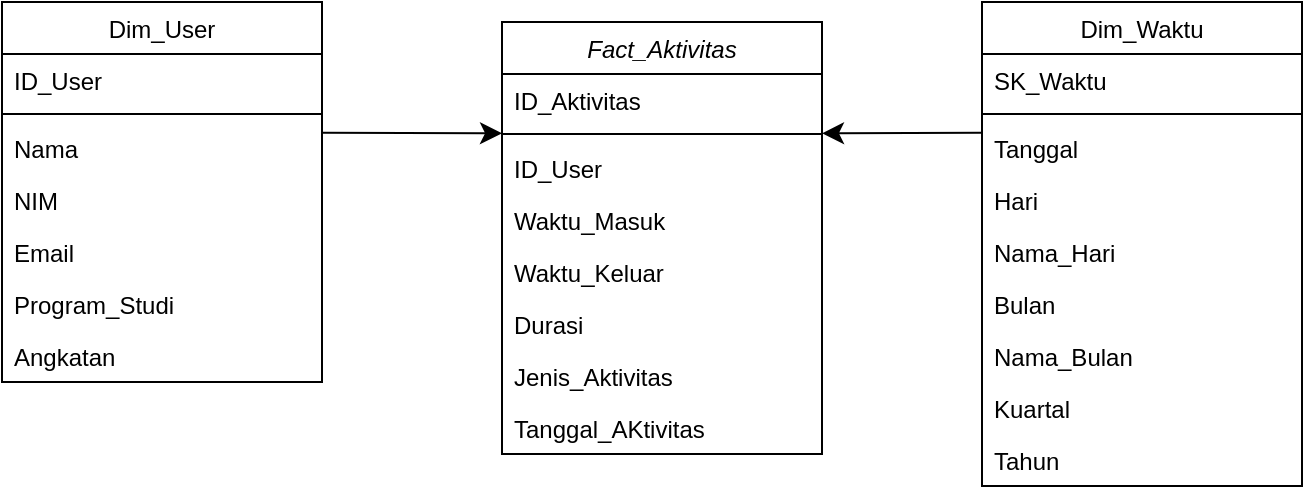 <mxfile version="24.9.1" pages="5">
  <diagram id="C5RBs43oDa-KdzZeNtuy" name="Fact_Kunjungan">
    <mxGraphModel dx="523" dy="633" grid="1" gridSize="10" guides="1" tooltips="1" connect="1" arrows="1" fold="1" page="1" pageScale="1" pageWidth="827" pageHeight="1169" math="0" shadow="0">
      <root>
        <mxCell id="WIyWlLk6GJQsqaUBKTNV-0" />
        <mxCell id="WIyWlLk6GJQsqaUBKTNV-1" parent="WIyWlLk6GJQsqaUBKTNV-0" />
        <mxCell id="zkfFHV4jXpPFQw0GAbJ--0" value="Fact_Aktivitas" style="swimlane;fontStyle=2;align=center;verticalAlign=top;childLayout=stackLayout;horizontal=1;startSize=26;horizontalStack=0;resizeParent=1;resizeLast=0;collapsible=1;marginBottom=0;rounded=0;shadow=0;strokeWidth=1;" parent="WIyWlLk6GJQsqaUBKTNV-1" vertex="1">
          <mxGeometry x="339" y="110" width="160" height="216" as="geometry">
            <mxRectangle x="230" y="140" width="160" height="26" as="alternateBounds" />
          </mxGeometry>
        </mxCell>
        <mxCell id="zkfFHV4jXpPFQw0GAbJ--1" value="ID_Aktivitas" style="text;align=left;verticalAlign=top;spacingLeft=4;spacingRight=4;overflow=hidden;rotatable=0;points=[[0,0.5],[1,0.5]];portConstraint=eastwest;" parent="zkfFHV4jXpPFQw0GAbJ--0" vertex="1">
          <mxGeometry y="26" width="160" height="26" as="geometry" />
        </mxCell>
        <mxCell id="zkfFHV4jXpPFQw0GAbJ--4" value="" style="line;html=1;strokeWidth=1;align=left;verticalAlign=middle;spacingTop=-1;spacingLeft=3;spacingRight=3;rotatable=0;labelPosition=right;points=[];portConstraint=eastwest;" parent="zkfFHV4jXpPFQw0GAbJ--0" vertex="1">
          <mxGeometry y="52" width="160" height="8" as="geometry" />
        </mxCell>
        <mxCell id="_yFJOciwRXAxod_1XhJ0-7" value="ID_User" style="text;align=left;verticalAlign=top;spacingLeft=4;spacingRight=4;overflow=hidden;rotatable=0;points=[[0,0.5],[1,0.5]];portConstraint=eastwest;fontStyle=0" vertex="1" parent="zkfFHV4jXpPFQw0GAbJ--0">
          <mxGeometry y="60" width="160" height="26" as="geometry" />
        </mxCell>
        <mxCell id="_yFJOciwRXAxod_1XhJ0-8" value="Waktu_Masuk" style="text;align=left;verticalAlign=top;spacingLeft=4;spacingRight=4;overflow=hidden;rotatable=0;points=[[0,0.5],[1,0.5]];portConstraint=eastwest;fontStyle=0" vertex="1" parent="zkfFHV4jXpPFQw0GAbJ--0">
          <mxGeometry y="86" width="160" height="26" as="geometry" />
        </mxCell>
        <mxCell id="_yFJOciwRXAxod_1XhJ0-9" value="Waktu_Keluar" style="text;align=left;verticalAlign=top;spacingLeft=4;spacingRight=4;overflow=hidden;rotatable=0;points=[[0,0.5],[1,0.5]];portConstraint=eastwest;fontStyle=0" vertex="1" parent="zkfFHV4jXpPFQw0GAbJ--0">
          <mxGeometry y="112" width="160" height="26" as="geometry" />
        </mxCell>
        <mxCell id="_yFJOciwRXAxod_1XhJ0-10" value="Durasi" style="text;align=left;verticalAlign=top;spacingLeft=4;spacingRight=4;overflow=hidden;rotatable=0;points=[[0,0.5],[1,0.5]];portConstraint=eastwest;fontStyle=0" vertex="1" parent="zkfFHV4jXpPFQw0GAbJ--0">
          <mxGeometry y="138" width="160" height="26" as="geometry" />
        </mxCell>
        <mxCell id="_yFJOciwRXAxod_1XhJ0-11" value="Jenis_Aktivitas" style="text;align=left;verticalAlign=top;spacingLeft=4;spacingRight=4;overflow=hidden;rotatable=0;points=[[0,0.5],[1,0.5]];portConstraint=eastwest;fontStyle=0" vertex="1" parent="zkfFHV4jXpPFQw0GAbJ--0">
          <mxGeometry y="164" width="160" height="26" as="geometry" />
        </mxCell>
        <mxCell id="_yFJOciwRXAxod_1XhJ0-12" value="Tanggal_AKtivitas" style="text;align=left;verticalAlign=top;spacingLeft=4;spacingRight=4;overflow=hidden;rotatable=0;points=[[0,0.5],[1,0.5]];portConstraint=eastwest;fontStyle=0" vertex="1" parent="zkfFHV4jXpPFQw0GAbJ--0">
          <mxGeometry y="190" width="160" height="26" as="geometry" />
        </mxCell>
        <mxCell id="zkfFHV4jXpPFQw0GAbJ--6" value="Dim_User" style="swimlane;fontStyle=0;align=center;verticalAlign=top;childLayout=stackLayout;horizontal=1;startSize=26;horizontalStack=0;resizeParent=1;resizeLast=0;collapsible=1;marginBottom=0;rounded=0;shadow=0;strokeWidth=1;" parent="WIyWlLk6GJQsqaUBKTNV-1" vertex="1">
          <mxGeometry x="89" y="100" width="160" height="190" as="geometry">
            <mxRectangle x="130" y="380" width="160" height="26" as="alternateBounds" />
          </mxGeometry>
        </mxCell>
        <mxCell id="zkfFHV4jXpPFQw0GAbJ--7" value="ID_User" style="text;align=left;verticalAlign=top;spacingLeft=4;spacingRight=4;overflow=hidden;rotatable=0;points=[[0,0.5],[1,0.5]];portConstraint=eastwest;" parent="zkfFHV4jXpPFQw0GAbJ--6" vertex="1">
          <mxGeometry y="26" width="160" height="26" as="geometry" />
        </mxCell>
        <mxCell id="zkfFHV4jXpPFQw0GAbJ--9" value="" style="line;html=1;strokeWidth=1;align=left;verticalAlign=middle;spacingTop=-1;spacingLeft=3;spacingRight=3;rotatable=0;labelPosition=right;points=[];portConstraint=eastwest;" parent="zkfFHV4jXpPFQw0GAbJ--6" vertex="1">
          <mxGeometry y="52" width="160" height="8" as="geometry" />
        </mxCell>
        <mxCell id="zkfFHV4jXpPFQw0GAbJ--10" value="Nama" style="text;align=left;verticalAlign=top;spacingLeft=4;spacingRight=4;overflow=hidden;rotatable=0;points=[[0,0.5],[1,0.5]];portConstraint=eastwest;fontStyle=0" parent="zkfFHV4jXpPFQw0GAbJ--6" vertex="1">
          <mxGeometry y="60" width="160" height="26" as="geometry" />
        </mxCell>
        <mxCell id="zkfFHV4jXpPFQw0GAbJ--11" value="NIM" style="text;align=left;verticalAlign=top;spacingLeft=4;spacingRight=4;overflow=hidden;rotatable=0;points=[[0,0.5],[1,0.5]];portConstraint=eastwest;" parent="zkfFHV4jXpPFQw0GAbJ--6" vertex="1">
          <mxGeometry y="86" width="160" height="26" as="geometry" />
        </mxCell>
        <mxCell id="_yFJOciwRXAxod_1XhJ0-5" value="Email" style="text;align=left;verticalAlign=top;spacingLeft=4;spacingRight=4;overflow=hidden;rotatable=0;points=[[0,0.5],[1,0.5]];portConstraint=eastwest;" vertex="1" parent="zkfFHV4jXpPFQw0GAbJ--6">
          <mxGeometry y="112" width="160" height="26" as="geometry" />
        </mxCell>
        <mxCell id="_yFJOciwRXAxod_1XhJ0-6" value="Program_Studi" style="text;align=left;verticalAlign=top;spacingLeft=4;spacingRight=4;overflow=hidden;rotatable=0;points=[[0,0.5],[1,0.5]];portConstraint=eastwest;" vertex="1" parent="zkfFHV4jXpPFQw0GAbJ--6">
          <mxGeometry y="138" width="160" height="26" as="geometry" />
        </mxCell>
        <mxCell id="Ccfpg7RY58AZf7Cmt5WE-0" value="Angkatan" style="text;align=left;verticalAlign=top;spacingLeft=4;spacingRight=4;overflow=hidden;rotatable=0;points=[[0,0.5],[1,0.5]];portConstraint=eastwest;fontStyle=0" vertex="1" parent="zkfFHV4jXpPFQw0GAbJ--6">
          <mxGeometry y="164" width="160" height="26" as="geometry" />
        </mxCell>
        <mxCell id="zkfFHV4jXpPFQw0GAbJ--17" value="Dim_Waktu" style="swimlane;fontStyle=0;align=center;verticalAlign=top;childLayout=stackLayout;horizontal=1;startSize=26;horizontalStack=0;resizeParent=1;resizeLast=0;collapsible=1;marginBottom=0;rounded=0;shadow=0;strokeWidth=1;" parent="WIyWlLk6GJQsqaUBKTNV-1" vertex="1">
          <mxGeometry x="579" y="100" width="160" height="242" as="geometry">
            <mxRectangle x="550" y="140" width="160" height="26" as="alternateBounds" />
          </mxGeometry>
        </mxCell>
        <mxCell id="zkfFHV4jXpPFQw0GAbJ--18" value="SK_Waktu" style="text;align=left;verticalAlign=top;spacingLeft=4;spacingRight=4;overflow=hidden;rotatable=0;points=[[0,0.5],[1,0.5]];portConstraint=eastwest;" parent="zkfFHV4jXpPFQw0GAbJ--17" vertex="1">
          <mxGeometry y="26" width="160" height="26" as="geometry" />
        </mxCell>
        <mxCell id="zkfFHV4jXpPFQw0GAbJ--23" value="" style="line;html=1;strokeWidth=1;align=left;verticalAlign=middle;spacingTop=-1;spacingLeft=3;spacingRight=3;rotatable=0;labelPosition=right;points=[];portConstraint=eastwest;" parent="zkfFHV4jXpPFQw0GAbJ--17" vertex="1">
          <mxGeometry y="52" width="160" height="8" as="geometry" />
        </mxCell>
        <mxCell id="zkfFHV4jXpPFQw0GAbJ--24" value="Tanggal" style="text;align=left;verticalAlign=top;spacingLeft=4;spacingRight=4;overflow=hidden;rotatable=0;points=[[0,0.5],[1,0.5]];portConstraint=eastwest;" parent="zkfFHV4jXpPFQw0GAbJ--17" vertex="1">
          <mxGeometry y="60" width="160" height="26" as="geometry" />
        </mxCell>
        <mxCell id="zkfFHV4jXpPFQw0GAbJ--25" value="Hari" style="text;align=left;verticalAlign=top;spacingLeft=4;spacingRight=4;overflow=hidden;rotatable=0;points=[[0,0.5],[1,0.5]];portConstraint=eastwest;" parent="zkfFHV4jXpPFQw0GAbJ--17" vertex="1">
          <mxGeometry y="86" width="160" height="26" as="geometry" />
        </mxCell>
        <mxCell id="_yFJOciwRXAxod_1XhJ0-13" value="Nama_Hari" style="text;align=left;verticalAlign=top;spacingLeft=4;spacingRight=4;overflow=hidden;rotatable=0;points=[[0,0.5],[1,0.5]];portConstraint=eastwest;" vertex="1" parent="zkfFHV4jXpPFQw0GAbJ--17">
          <mxGeometry y="112" width="160" height="26" as="geometry" />
        </mxCell>
        <mxCell id="_yFJOciwRXAxod_1XhJ0-14" value="Bulan" style="text;align=left;verticalAlign=top;spacingLeft=4;spacingRight=4;overflow=hidden;rotatable=0;points=[[0,0.5],[1,0.5]];portConstraint=eastwest;" vertex="1" parent="zkfFHV4jXpPFQw0GAbJ--17">
          <mxGeometry y="138" width="160" height="26" as="geometry" />
        </mxCell>
        <mxCell id="_yFJOciwRXAxod_1XhJ0-15" value="Nama_Bulan" style="text;align=left;verticalAlign=top;spacingLeft=4;spacingRight=4;overflow=hidden;rotatable=0;points=[[0,0.5],[1,0.5]];portConstraint=eastwest;" vertex="1" parent="zkfFHV4jXpPFQw0GAbJ--17">
          <mxGeometry y="164" width="160" height="26" as="geometry" />
        </mxCell>
        <mxCell id="_yFJOciwRXAxod_1XhJ0-16" value="Kuartal" style="text;align=left;verticalAlign=top;spacingLeft=4;spacingRight=4;overflow=hidden;rotatable=0;points=[[0,0.5],[1,0.5]];portConstraint=eastwest;" vertex="1" parent="zkfFHV4jXpPFQw0GAbJ--17">
          <mxGeometry y="190" width="160" height="26" as="geometry" />
        </mxCell>
        <mxCell id="_yFJOciwRXAxod_1XhJ0-26" value="Tahun" style="text;align=left;verticalAlign=top;spacingLeft=4;spacingRight=4;overflow=hidden;rotatable=0;points=[[0,0.5],[1,0.5]];portConstraint=eastwest;" vertex="1" parent="zkfFHV4jXpPFQw0GAbJ--17">
          <mxGeometry y="216" width="160" height="26" as="geometry" />
        </mxCell>
        <mxCell id="_yFJOciwRXAxod_1XhJ0-1" value="" style="edgeStyle=none;curved=1;rounded=0;orthogonalLoop=1;jettySize=auto;html=1;fontSize=12;startSize=8;endSize=8;" edge="1" parent="WIyWlLk6GJQsqaUBKTNV-1" target="zkfFHV4jXpPFQw0GAbJ--4">
          <mxGeometry relative="1" as="geometry">
            <mxPoint x="579" y="165.333" as="sourcePoint" />
          </mxGeometry>
        </mxCell>
        <mxCell id="_yFJOciwRXAxod_1XhJ0-3" value="" style="edgeStyle=none;curved=1;rounded=0;orthogonalLoop=1;jettySize=auto;html=1;fontSize=12;startSize=8;endSize=8;" edge="1" parent="WIyWlLk6GJQsqaUBKTNV-1" target="zkfFHV4jXpPFQw0GAbJ--4">
          <mxGeometry relative="1" as="geometry">
            <mxPoint x="249" y="165.32" as="sourcePoint" />
          </mxGeometry>
        </mxCell>
      </root>
    </mxGraphModel>
  </diagram>
  <diagram name="Fact_Transaksi" id="xiEqtdY3Y0fPFWZNRcQ3">
    <mxGraphModel dx="653" dy="792" grid="1" gridSize="10" guides="1" tooltips="1" connect="1" arrows="1" fold="1" page="1" pageScale="1" pageWidth="827" pageHeight="1169" math="0" shadow="0">
      <root>
        <mxCell id="HgPw2Hmq0RandHG0tNwf-0" />
        <mxCell id="HgPw2Hmq0RandHG0tNwf-1" parent="HgPw2Hmq0RandHG0tNwf-0" />
        <mxCell id="HgPw2Hmq0RandHG0tNwf-2" value="Fact_Transaksi" style="swimlane;fontStyle=2;align=center;verticalAlign=top;childLayout=stackLayout;horizontal=1;startSize=26;horizontalStack=0;resizeParent=1;resizeLast=0;collapsible=1;marginBottom=0;rounded=0;shadow=0;strokeWidth=1;" vertex="1" parent="HgPw2Hmq0RandHG0tNwf-1">
          <mxGeometry x="339" y="110" width="160" height="242" as="geometry">
            <mxRectangle x="230" y="140" width="160" height="26" as="alternateBounds" />
          </mxGeometry>
        </mxCell>
        <mxCell id="HgPw2Hmq0RandHG0tNwf-3" value="ID_Transaksi" style="text;align=left;verticalAlign=top;spacingLeft=4;spacingRight=4;overflow=hidden;rotatable=0;points=[[0,0.5],[1,0.5]];portConstraint=eastwest;" vertex="1" parent="HgPw2Hmq0RandHG0tNwf-2">
          <mxGeometry y="26" width="160" height="26" as="geometry" />
        </mxCell>
        <mxCell id="HgPw2Hmq0RandHG0tNwf-4" value="" style="line;html=1;strokeWidth=1;align=left;verticalAlign=middle;spacingTop=-1;spacingLeft=3;spacingRight=3;rotatable=0;labelPosition=right;points=[];portConstraint=eastwest;" vertex="1" parent="HgPw2Hmq0RandHG0tNwf-2">
          <mxGeometry y="52" width="160" height="8" as="geometry" />
        </mxCell>
        <mxCell id="HgPw2Hmq0RandHG0tNwf-5" value="ID_User" style="text;align=left;verticalAlign=top;spacingLeft=4;spacingRight=4;overflow=hidden;rotatable=0;points=[[0,0.5],[1,0.5]];portConstraint=eastwest;fontStyle=0" vertex="1" parent="HgPw2Hmq0RandHG0tNwf-2">
          <mxGeometry y="60" width="160" height="26" as="geometry" />
        </mxCell>
        <mxCell id="HgPw2Hmq0RandHG0tNwf-6" value="ID_Buku" style="text;align=left;verticalAlign=top;spacingLeft=4;spacingRight=4;overflow=hidden;rotatable=0;points=[[0,0.5],[1,0.5]];portConstraint=eastwest;fontStyle=0" vertex="1" parent="HgPw2Hmq0RandHG0tNwf-2">
          <mxGeometry y="86" width="160" height="26" as="geometry" />
        </mxCell>
        <mxCell id="HgPw2Hmq0RandHG0tNwf-7" value="Tanggal_Peminjaman" style="text;align=left;verticalAlign=top;spacingLeft=4;spacingRight=4;overflow=hidden;rotatable=0;points=[[0,0.5],[1,0.5]];portConstraint=eastwest;fontStyle=0" vertex="1" parent="HgPw2Hmq0RandHG0tNwf-2">
          <mxGeometry y="112" width="160" height="26" as="geometry" />
        </mxCell>
        <mxCell id="HgPw2Hmq0RandHG0tNwf-8" value="Tanggal_Pengembalian" style="text;align=left;verticalAlign=top;spacingLeft=4;spacingRight=4;overflow=hidden;rotatable=0;points=[[0,0.5],[1,0.5]];portConstraint=eastwest;fontStyle=0" vertex="1" parent="HgPw2Hmq0RandHG0tNwf-2">
          <mxGeometry y="138" width="160" height="26" as="geometry" />
        </mxCell>
        <mxCell id="HgPw2Hmq0RandHG0tNwf-9" value="Tenggat_Pengembalian" style="text;align=left;verticalAlign=top;spacingLeft=4;spacingRight=4;overflow=hidden;rotatable=0;points=[[0,0.5],[1,0.5]];portConstraint=eastwest;fontStyle=0" vertex="1" parent="HgPw2Hmq0RandHG0tNwf-2">
          <mxGeometry y="164" width="160" height="26" as="geometry" />
        </mxCell>
        <mxCell id="HgPw2Hmq0RandHG0tNwf-10" value="Durasi" style="text;align=left;verticalAlign=top;spacingLeft=4;spacingRight=4;overflow=hidden;rotatable=0;points=[[0,0.5],[1,0.5]];portConstraint=eastwest;fontStyle=0" vertex="1" parent="HgPw2Hmq0RandHG0tNwf-2">
          <mxGeometry y="190" width="160" height="26" as="geometry" />
        </mxCell>
        <mxCell id="Nd0_GaTbK1IQgJrp3XHy-0" value="Status_Pengembalian" style="text;align=left;verticalAlign=top;spacingLeft=4;spacingRight=4;overflow=hidden;rotatable=0;points=[[0,0.5],[1,0.5]];portConstraint=eastwest;fontStyle=0" vertex="1" parent="HgPw2Hmq0RandHG0tNwf-2">
          <mxGeometry y="216" width="160" height="26" as="geometry" />
        </mxCell>
        <mxCell id="HgPw2Hmq0RandHG0tNwf-11" value="Dim_Buku" style="swimlane;fontStyle=0;align=center;verticalAlign=top;childLayout=stackLayout;horizontal=1;startSize=26;horizontalStack=0;resizeParent=1;resizeLast=0;collapsible=1;marginBottom=0;rounded=0;shadow=0;strokeWidth=1;" vertex="1" parent="HgPw2Hmq0RandHG0tNwf-1">
          <mxGeometry x="89" y="100" width="160" height="216" as="geometry">
            <mxRectangle x="130" y="380" width="160" height="26" as="alternateBounds" />
          </mxGeometry>
        </mxCell>
        <mxCell id="HgPw2Hmq0RandHG0tNwf-12" value="ID_Buku" style="text;align=left;verticalAlign=top;spacingLeft=4;spacingRight=4;overflow=hidden;rotatable=0;points=[[0,0.5],[1,0.5]];portConstraint=eastwest;" vertex="1" parent="HgPw2Hmq0RandHG0tNwf-11">
          <mxGeometry y="26" width="160" height="26" as="geometry" />
        </mxCell>
        <mxCell id="HgPw2Hmq0RandHG0tNwf-13" value="" style="line;html=1;strokeWidth=1;align=left;verticalAlign=middle;spacingTop=-1;spacingLeft=3;spacingRight=3;rotatable=0;labelPosition=right;points=[];portConstraint=eastwest;" vertex="1" parent="HgPw2Hmq0RandHG0tNwf-11">
          <mxGeometry y="52" width="160" height="8" as="geometry" />
        </mxCell>
        <mxCell id="HgPw2Hmq0RandHG0tNwf-14" value="Judul" style="text;align=left;verticalAlign=top;spacingLeft=4;spacingRight=4;overflow=hidden;rotatable=0;points=[[0,0.5],[1,0.5]];portConstraint=eastwest;fontStyle=0" vertex="1" parent="HgPw2Hmq0RandHG0tNwf-11">
          <mxGeometry y="60" width="160" height="26" as="geometry" />
        </mxCell>
        <mxCell id="HgPw2Hmq0RandHG0tNwf-15" value="Author" style="text;align=left;verticalAlign=top;spacingLeft=4;spacingRight=4;overflow=hidden;rotatable=0;points=[[0,0.5],[1,0.5]];portConstraint=eastwest;" vertex="1" parent="HgPw2Hmq0RandHG0tNwf-11">
          <mxGeometry y="86" width="160" height="26" as="geometry" />
        </mxCell>
        <mxCell id="HgPw2Hmq0RandHG0tNwf-16" value="Kategori" style="text;align=left;verticalAlign=top;spacingLeft=4;spacingRight=4;overflow=hidden;rotatable=0;points=[[0,0.5],[1,0.5]];portConstraint=eastwest;" vertex="1" parent="HgPw2Hmq0RandHG0tNwf-11">
          <mxGeometry y="112" width="160" height="26" as="geometry" />
        </mxCell>
        <mxCell id="HgPw2Hmq0RandHG0tNwf-17" value="ISBN" style="text;align=left;verticalAlign=top;spacingLeft=4;spacingRight=4;overflow=hidden;rotatable=0;points=[[0,0.5],[1,0.5]];portConstraint=eastwest;" vertex="1" parent="HgPw2Hmq0RandHG0tNwf-11">
          <mxGeometry y="138" width="160" height="26" as="geometry" />
        </mxCell>
        <mxCell id="T5xUCmiolFmVU2_jh7VO-3" value="Akses" style="text;align=left;verticalAlign=top;spacingLeft=4;spacingRight=4;overflow=hidden;rotatable=0;points=[[0,0.5],[1,0.5]];portConstraint=eastwest;" vertex="1" parent="HgPw2Hmq0RandHG0tNwf-11">
          <mxGeometry y="164" width="160" height="26" as="geometry" />
        </mxCell>
        <mxCell id="T5xUCmiolFmVU2_jh7VO-4" value="Stok" style="text;align=left;verticalAlign=top;spacingLeft=4;spacingRight=4;overflow=hidden;rotatable=0;points=[[0,0.5],[1,0.5]];portConstraint=eastwest;" vertex="1" parent="HgPw2Hmq0RandHG0tNwf-11">
          <mxGeometry y="190" width="160" height="26" as="geometry" />
        </mxCell>
        <mxCell id="Nd0_GaTbK1IQgJrp3XHy-1" value="" style="edgeStyle=none;curved=1;rounded=0;orthogonalLoop=1;jettySize=auto;html=1;fontSize=12;startSize=8;endSize=8;" edge="1" parent="HgPw2Hmq0RandHG0tNwf-1" source="HgPw2Hmq0RandHG0tNwf-18" target="Nd0_GaTbK1IQgJrp3XHy-0">
          <mxGeometry relative="1" as="geometry" />
        </mxCell>
        <mxCell id="HgPw2Hmq0RandHG0tNwf-18" value="Dim_Waktu" style="swimlane;fontStyle=0;align=center;verticalAlign=top;childLayout=stackLayout;horizontal=1;startSize=26;horizontalStack=0;resizeParent=1;resizeLast=0;collapsible=1;marginBottom=0;rounded=0;shadow=0;strokeWidth=1;" vertex="1" parent="HgPw2Hmq0RandHG0tNwf-1">
          <mxGeometry x="339" y="410" width="160" height="242" as="geometry">
            <mxRectangle x="550" y="140" width="160" height="26" as="alternateBounds" />
          </mxGeometry>
        </mxCell>
        <mxCell id="HgPw2Hmq0RandHG0tNwf-19" value="SK_Waktu" style="text;align=left;verticalAlign=top;spacingLeft=4;spacingRight=4;overflow=hidden;rotatable=0;points=[[0,0.5],[1,0.5]];portConstraint=eastwest;" vertex="1" parent="HgPw2Hmq0RandHG0tNwf-18">
          <mxGeometry y="26" width="160" height="26" as="geometry" />
        </mxCell>
        <mxCell id="HgPw2Hmq0RandHG0tNwf-20" value="" style="line;html=1;strokeWidth=1;align=left;verticalAlign=middle;spacingTop=-1;spacingLeft=3;spacingRight=3;rotatable=0;labelPosition=right;points=[];portConstraint=eastwest;" vertex="1" parent="HgPw2Hmq0RandHG0tNwf-18">
          <mxGeometry y="52" width="160" height="8" as="geometry" />
        </mxCell>
        <mxCell id="HgPw2Hmq0RandHG0tNwf-21" value="Tanggal" style="text;align=left;verticalAlign=top;spacingLeft=4;spacingRight=4;overflow=hidden;rotatable=0;points=[[0,0.5],[1,0.5]];portConstraint=eastwest;" vertex="1" parent="HgPw2Hmq0RandHG0tNwf-18">
          <mxGeometry y="60" width="160" height="26" as="geometry" />
        </mxCell>
        <mxCell id="HgPw2Hmq0RandHG0tNwf-22" value="Hari" style="text;align=left;verticalAlign=top;spacingLeft=4;spacingRight=4;overflow=hidden;rotatable=0;points=[[0,0.5],[1,0.5]];portConstraint=eastwest;" vertex="1" parent="HgPw2Hmq0RandHG0tNwf-18">
          <mxGeometry y="86" width="160" height="26" as="geometry" />
        </mxCell>
        <mxCell id="HgPw2Hmq0RandHG0tNwf-23" value="Nama_Hari" style="text;align=left;verticalAlign=top;spacingLeft=4;spacingRight=4;overflow=hidden;rotatable=0;points=[[0,0.5],[1,0.5]];portConstraint=eastwest;" vertex="1" parent="HgPw2Hmq0RandHG0tNwf-18">
          <mxGeometry y="112" width="160" height="26" as="geometry" />
        </mxCell>
        <mxCell id="HgPw2Hmq0RandHG0tNwf-24" value="Bulan" style="text;align=left;verticalAlign=top;spacingLeft=4;spacingRight=4;overflow=hidden;rotatable=0;points=[[0,0.5],[1,0.5]];portConstraint=eastwest;" vertex="1" parent="HgPw2Hmq0RandHG0tNwf-18">
          <mxGeometry y="138" width="160" height="26" as="geometry" />
        </mxCell>
        <mxCell id="HgPw2Hmq0RandHG0tNwf-25" value="Nama_Bulan" style="text;align=left;verticalAlign=top;spacingLeft=4;spacingRight=4;overflow=hidden;rotatable=0;points=[[0,0.5],[1,0.5]];portConstraint=eastwest;" vertex="1" parent="HgPw2Hmq0RandHG0tNwf-18">
          <mxGeometry y="164" width="160" height="26" as="geometry" />
        </mxCell>
        <mxCell id="HgPw2Hmq0RandHG0tNwf-26" value="Kuartal" style="text;align=left;verticalAlign=top;spacingLeft=4;spacingRight=4;overflow=hidden;rotatable=0;points=[[0,0.5],[1,0.5]];portConstraint=eastwest;" vertex="1" parent="HgPw2Hmq0RandHG0tNwf-18">
          <mxGeometry y="190" width="160" height="26" as="geometry" />
        </mxCell>
        <mxCell id="HgPw2Hmq0RandHG0tNwf-27" value="Tahun" style="text;align=left;verticalAlign=top;spacingLeft=4;spacingRight=4;overflow=hidden;rotatable=0;points=[[0,0.5],[1,0.5]];portConstraint=eastwest;" vertex="1" parent="HgPw2Hmq0RandHG0tNwf-18">
          <mxGeometry y="216" width="160" height="26" as="geometry" />
        </mxCell>
        <mxCell id="HgPw2Hmq0RandHG0tNwf-29" value="" style="edgeStyle=none;curved=1;rounded=0;orthogonalLoop=1;jettySize=auto;html=1;fontSize=12;startSize=8;endSize=8;" edge="1" parent="HgPw2Hmq0RandHG0tNwf-1" target="HgPw2Hmq0RandHG0tNwf-4">
          <mxGeometry relative="1" as="geometry">
            <mxPoint x="249" y="165.32" as="sourcePoint" />
          </mxGeometry>
        </mxCell>
        <mxCell id="8y6WfnyQYp0LGPOIyQ7Q-7" value="" style="edgeStyle=none;curved=1;rounded=0;orthogonalLoop=1;jettySize=auto;html=1;fontSize=12;startSize=8;endSize=8;" edge="1" parent="HgPw2Hmq0RandHG0tNwf-1" source="8y6WfnyQYp0LGPOIyQ7Q-0" target="HgPw2Hmq0RandHG0tNwf-6">
          <mxGeometry relative="1" as="geometry" />
        </mxCell>
        <mxCell id="8y6WfnyQYp0LGPOIyQ7Q-0" value="Dim_User" style="swimlane;fontStyle=0;align=center;verticalAlign=top;childLayout=stackLayout;horizontal=1;startSize=26;horizontalStack=0;resizeParent=1;resizeLast=0;collapsible=1;marginBottom=0;rounded=0;shadow=0;strokeWidth=1;" vertex="1" parent="HgPw2Hmq0RandHG0tNwf-1">
          <mxGeometry x="560" y="120" width="160" height="190" as="geometry">
            <mxRectangle x="130" y="380" width="160" height="26" as="alternateBounds" />
          </mxGeometry>
        </mxCell>
        <mxCell id="8y6WfnyQYp0LGPOIyQ7Q-1" value="ID_User" style="text;align=left;verticalAlign=top;spacingLeft=4;spacingRight=4;overflow=hidden;rotatable=0;points=[[0,0.5],[1,0.5]];portConstraint=eastwest;" vertex="1" parent="8y6WfnyQYp0LGPOIyQ7Q-0">
          <mxGeometry y="26" width="160" height="26" as="geometry" />
        </mxCell>
        <mxCell id="8y6WfnyQYp0LGPOIyQ7Q-2" value="" style="line;html=1;strokeWidth=1;align=left;verticalAlign=middle;spacingTop=-1;spacingLeft=3;spacingRight=3;rotatable=0;labelPosition=right;points=[];portConstraint=eastwest;" vertex="1" parent="8y6WfnyQYp0LGPOIyQ7Q-0">
          <mxGeometry y="52" width="160" height="8" as="geometry" />
        </mxCell>
        <mxCell id="8y6WfnyQYp0LGPOIyQ7Q-3" value="Nama" style="text;align=left;verticalAlign=top;spacingLeft=4;spacingRight=4;overflow=hidden;rotatable=0;points=[[0,0.5],[1,0.5]];portConstraint=eastwest;fontStyle=0" vertex="1" parent="8y6WfnyQYp0LGPOIyQ7Q-0">
          <mxGeometry y="60" width="160" height="26" as="geometry" />
        </mxCell>
        <mxCell id="8y6WfnyQYp0LGPOIyQ7Q-4" value="NIM" style="text;align=left;verticalAlign=top;spacingLeft=4;spacingRight=4;overflow=hidden;rotatable=0;points=[[0,0.5],[1,0.5]];portConstraint=eastwest;" vertex="1" parent="8y6WfnyQYp0LGPOIyQ7Q-0">
          <mxGeometry y="86" width="160" height="26" as="geometry" />
        </mxCell>
        <mxCell id="8y6WfnyQYp0LGPOIyQ7Q-5" value="Email" style="text;align=left;verticalAlign=top;spacingLeft=4;spacingRight=4;overflow=hidden;rotatable=0;points=[[0,0.5],[1,0.5]];portConstraint=eastwest;" vertex="1" parent="8y6WfnyQYp0LGPOIyQ7Q-0">
          <mxGeometry y="112" width="160" height="26" as="geometry" />
        </mxCell>
        <mxCell id="8y6WfnyQYp0LGPOIyQ7Q-6" value="Program_Studi" style="text;align=left;verticalAlign=top;spacingLeft=4;spacingRight=4;overflow=hidden;rotatable=0;points=[[0,0.5],[1,0.5]];portConstraint=eastwest;" vertex="1" parent="8y6WfnyQYp0LGPOIyQ7Q-0">
          <mxGeometry y="138" width="160" height="26" as="geometry" />
        </mxCell>
        <mxCell id="T5xUCmiolFmVU2_jh7VO-2" value="Angkatan" style="text;align=left;verticalAlign=top;spacingLeft=4;spacingRight=4;overflow=hidden;rotatable=0;points=[[0,0.5],[1,0.5]];portConstraint=eastwest;" vertex="1" parent="8y6WfnyQYp0LGPOIyQ7Q-0">
          <mxGeometry y="164" width="160" height="26" as="geometry" />
        </mxCell>
      </root>
    </mxGraphModel>
  </diagram>
  <diagram name="Fact_Inventaris" id="jOfPJwd-aCa4FtwO4sJT">
    <mxGraphModel dx="794" dy="475" grid="1" gridSize="10" guides="1" tooltips="1" connect="1" arrows="1" fold="1" page="1" pageScale="1" pageWidth="827" pageHeight="1169" math="0" shadow="0">
      <root>
        <mxCell id="YV9QkJhXiPgSjhIyuOVp-0" />
        <mxCell id="YV9QkJhXiPgSjhIyuOVp-1" parent="YV9QkJhXiPgSjhIyuOVp-0" />
        <mxCell id="YV9QkJhXiPgSjhIyuOVp-2" value="Fact_Aktivitas" style="swimlane;fontStyle=2;align=center;verticalAlign=top;childLayout=stackLayout;horizontal=1;startSize=26;horizontalStack=0;resizeParent=1;resizeLast=0;collapsible=1;marginBottom=0;rounded=0;shadow=0;strokeWidth=1;" vertex="1" parent="YV9QkJhXiPgSjhIyuOVp-1">
          <mxGeometry x="339" y="110" width="160" height="216" as="geometry">
            <mxRectangle x="230" y="140" width="160" height="26" as="alternateBounds" />
          </mxGeometry>
        </mxCell>
        <mxCell id="YV9QkJhXiPgSjhIyuOVp-3" value="ID_Aktivitas" style="text;align=left;verticalAlign=top;spacingLeft=4;spacingRight=4;overflow=hidden;rotatable=0;points=[[0,0.5],[1,0.5]];portConstraint=eastwest;" vertex="1" parent="YV9QkJhXiPgSjhIyuOVp-2">
          <mxGeometry y="26" width="160" height="26" as="geometry" />
        </mxCell>
        <mxCell id="YV9QkJhXiPgSjhIyuOVp-4" value="" style="line;html=1;strokeWidth=1;align=left;verticalAlign=middle;spacingTop=-1;spacingLeft=3;spacingRight=3;rotatable=0;labelPosition=right;points=[];portConstraint=eastwest;" vertex="1" parent="YV9QkJhXiPgSjhIyuOVp-2">
          <mxGeometry y="52" width="160" height="8" as="geometry" />
        </mxCell>
        <mxCell id="YV9QkJhXiPgSjhIyuOVp-5" value="ID_User" style="text;align=left;verticalAlign=top;spacingLeft=4;spacingRight=4;overflow=hidden;rotatable=0;points=[[0,0.5],[1,0.5]];portConstraint=eastwest;fontStyle=0" vertex="1" parent="YV9QkJhXiPgSjhIyuOVp-2">
          <mxGeometry y="60" width="160" height="26" as="geometry" />
        </mxCell>
        <mxCell id="YV9QkJhXiPgSjhIyuOVp-6" value="Waktu_Masuk" style="text;align=left;verticalAlign=top;spacingLeft=4;spacingRight=4;overflow=hidden;rotatable=0;points=[[0,0.5],[1,0.5]];portConstraint=eastwest;fontStyle=0" vertex="1" parent="YV9QkJhXiPgSjhIyuOVp-2">
          <mxGeometry y="86" width="160" height="26" as="geometry" />
        </mxCell>
        <mxCell id="YV9QkJhXiPgSjhIyuOVp-7" value="Waktu_Keluar" style="text;align=left;verticalAlign=top;spacingLeft=4;spacingRight=4;overflow=hidden;rotatable=0;points=[[0,0.5],[1,0.5]];portConstraint=eastwest;fontStyle=0" vertex="1" parent="YV9QkJhXiPgSjhIyuOVp-2">
          <mxGeometry y="112" width="160" height="26" as="geometry" />
        </mxCell>
        <mxCell id="YV9QkJhXiPgSjhIyuOVp-8" value="Durasi" style="text;align=left;verticalAlign=top;spacingLeft=4;spacingRight=4;overflow=hidden;rotatable=0;points=[[0,0.5],[1,0.5]];portConstraint=eastwest;fontStyle=0" vertex="1" parent="YV9QkJhXiPgSjhIyuOVp-2">
          <mxGeometry y="138" width="160" height="26" as="geometry" />
        </mxCell>
        <mxCell id="YV9QkJhXiPgSjhIyuOVp-9" value="Jenis_Aktivitas" style="text;align=left;verticalAlign=top;spacingLeft=4;spacingRight=4;overflow=hidden;rotatable=0;points=[[0,0.5],[1,0.5]];portConstraint=eastwest;fontStyle=0" vertex="1" parent="YV9QkJhXiPgSjhIyuOVp-2">
          <mxGeometry y="164" width="160" height="26" as="geometry" />
        </mxCell>
        <mxCell id="YV9QkJhXiPgSjhIyuOVp-10" value="Tanggal_AKtivitas" style="text;align=left;verticalAlign=top;spacingLeft=4;spacingRight=4;overflow=hidden;rotatable=0;points=[[0,0.5],[1,0.5]];portConstraint=eastwest;fontStyle=0" vertex="1" parent="YV9QkJhXiPgSjhIyuOVp-2">
          <mxGeometry y="190" width="160" height="26" as="geometry" />
        </mxCell>
        <mxCell id="YV9QkJhXiPgSjhIyuOVp-11" value="Dim_User" style="swimlane;fontStyle=0;align=center;verticalAlign=top;childLayout=stackLayout;horizontal=1;startSize=26;horizontalStack=0;resizeParent=1;resizeLast=0;collapsible=1;marginBottom=0;rounded=0;shadow=0;strokeWidth=1;" vertex="1" parent="YV9QkJhXiPgSjhIyuOVp-1">
          <mxGeometry x="89" y="100" width="160" height="164" as="geometry">
            <mxRectangle x="130" y="380" width="160" height="26" as="alternateBounds" />
          </mxGeometry>
        </mxCell>
        <mxCell id="YV9QkJhXiPgSjhIyuOVp-12" value="ID_User" style="text;align=left;verticalAlign=top;spacingLeft=4;spacingRight=4;overflow=hidden;rotatable=0;points=[[0,0.5],[1,0.5]];portConstraint=eastwest;" vertex="1" parent="YV9QkJhXiPgSjhIyuOVp-11">
          <mxGeometry y="26" width="160" height="26" as="geometry" />
        </mxCell>
        <mxCell id="YV9QkJhXiPgSjhIyuOVp-13" value="" style="line;html=1;strokeWidth=1;align=left;verticalAlign=middle;spacingTop=-1;spacingLeft=3;spacingRight=3;rotatable=0;labelPosition=right;points=[];portConstraint=eastwest;" vertex="1" parent="YV9QkJhXiPgSjhIyuOVp-11">
          <mxGeometry y="52" width="160" height="8" as="geometry" />
        </mxCell>
        <mxCell id="YV9QkJhXiPgSjhIyuOVp-14" value="Nama" style="text;align=left;verticalAlign=top;spacingLeft=4;spacingRight=4;overflow=hidden;rotatable=0;points=[[0,0.5],[1,0.5]];portConstraint=eastwest;fontStyle=0" vertex="1" parent="YV9QkJhXiPgSjhIyuOVp-11">
          <mxGeometry y="60" width="160" height="26" as="geometry" />
        </mxCell>
        <mxCell id="YV9QkJhXiPgSjhIyuOVp-15" value="Email" style="text;align=left;verticalAlign=top;spacingLeft=4;spacingRight=4;overflow=hidden;rotatable=0;points=[[0,0.5],[1,0.5]];portConstraint=eastwest;" vertex="1" parent="YV9QkJhXiPgSjhIyuOVp-11">
          <mxGeometry y="86" width="160" height="26" as="geometry" />
        </mxCell>
        <mxCell id="YV9QkJhXiPgSjhIyuOVp-16" value="Program_Studi" style="text;align=left;verticalAlign=top;spacingLeft=4;spacingRight=4;overflow=hidden;rotatable=0;points=[[0,0.5],[1,0.5]];portConstraint=eastwest;" vertex="1" parent="YV9QkJhXiPgSjhIyuOVp-11">
          <mxGeometry y="112" width="160" height="26" as="geometry" />
        </mxCell>
        <mxCell id="YV9QkJhXiPgSjhIyuOVp-17" value="Angkatan" style="text;align=left;verticalAlign=top;spacingLeft=4;spacingRight=4;overflow=hidden;rotatable=0;points=[[0,0.5],[1,0.5]];portConstraint=eastwest;" vertex="1" parent="YV9QkJhXiPgSjhIyuOVp-11">
          <mxGeometry y="138" width="160" height="26" as="geometry" />
        </mxCell>
        <mxCell id="YV9QkJhXiPgSjhIyuOVp-18" value="Dim_Waktu" style="swimlane;fontStyle=0;align=center;verticalAlign=top;childLayout=stackLayout;horizontal=1;startSize=26;horizontalStack=0;resizeParent=1;resizeLast=0;collapsible=1;marginBottom=0;rounded=0;shadow=0;strokeWidth=1;" vertex="1" parent="YV9QkJhXiPgSjhIyuOVp-1">
          <mxGeometry x="579" y="100" width="160" height="242" as="geometry">
            <mxRectangle x="550" y="140" width="160" height="26" as="alternateBounds" />
          </mxGeometry>
        </mxCell>
        <mxCell id="YV9QkJhXiPgSjhIyuOVp-19" value="SK_Waktu" style="text;align=left;verticalAlign=top;spacingLeft=4;spacingRight=4;overflow=hidden;rotatable=0;points=[[0,0.5],[1,0.5]];portConstraint=eastwest;" vertex="1" parent="YV9QkJhXiPgSjhIyuOVp-18">
          <mxGeometry y="26" width="160" height="26" as="geometry" />
        </mxCell>
        <mxCell id="YV9QkJhXiPgSjhIyuOVp-20" value="" style="line;html=1;strokeWidth=1;align=left;verticalAlign=middle;spacingTop=-1;spacingLeft=3;spacingRight=3;rotatable=0;labelPosition=right;points=[];portConstraint=eastwest;" vertex="1" parent="YV9QkJhXiPgSjhIyuOVp-18">
          <mxGeometry y="52" width="160" height="8" as="geometry" />
        </mxCell>
        <mxCell id="YV9QkJhXiPgSjhIyuOVp-21" value="Tanggal" style="text;align=left;verticalAlign=top;spacingLeft=4;spacingRight=4;overflow=hidden;rotatable=0;points=[[0,0.5],[1,0.5]];portConstraint=eastwest;" vertex="1" parent="YV9QkJhXiPgSjhIyuOVp-18">
          <mxGeometry y="60" width="160" height="26" as="geometry" />
        </mxCell>
        <mxCell id="YV9QkJhXiPgSjhIyuOVp-22" value="Hari" style="text;align=left;verticalAlign=top;spacingLeft=4;spacingRight=4;overflow=hidden;rotatable=0;points=[[0,0.5],[1,0.5]];portConstraint=eastwest;" vertex="1" parent="YV9QkJhXiPgSjhIyuOVp-18">
          <mxGeometry y="86" width="160" height="26" as="geometry" />
        </mxCell>
        <mxCell id="YV9QkJhXiPgSjhIyuOVp-23" value="Nama_Hari" style="text;align=left;verticalAlign=top;spacingLeft=4;spacingRight=4;overflow=hidden;rotatable=0;points=[[0,0.5],[1,0.5]];portConstraint=eastwest;" vertex="1" parent="YV9QkJhXiPgSjhIyuOVp-18">
          <mxGeometry y="112" width="160" height="26" as="geometry" />
        </mxCell>
        <mxCell id="YV9QkJhXiPgSjhIyuOVp-24" value="Bulan" style="text;align=left;verticalAlign=top;spacingLeft=4;spacingRight=4;overflow=hidden;rotatable=0;points=[[0,0.5],[1,0.5]];portConstraint=eastwest;" vertex="1" parent="YV9QkJhXiPgSjhIyuOVp-18">
          <mxGeometry y="138" width="160" height="26" as="geometry" />
        </mxCell>
        <mxCell id="YV9QkJhXiPgSjhIyuOVp-25" value="Nama_Bulan" style="text;align=left;verticalAlign=top;spacingLeft=4;spacingRight=4;overflow=hidden;rotatable=0;points=[[0,0.5],[1,0.5]];portConstraint=eastwest;" vertex="1" parent="YV9QkJhXiPgSjhIyuOVp-18">
          <mxGeometry y="164" width="160" height="26" as="geometry" />
        </mxCell>
        <mxCell id="YV9QkJhXiPgSjhIyuOVp-26" value="Kuartal" style="text;align=left;verticalAlign=top;spacingLeft=4;spacingRight=4;overflow=hidden;rotatable=0;points=[[0,0.5],[1,0.5]];portConstraint=eastwest;" vertex="1" parent="YV9QkJhXiPgSjhIyuOVp-18">
          <mxGeometry y="190" width="160" height="26" as="geometry" />
        </mxCell>
        <mxCell id="YV9QkJhXiPgSjhIyuOVp-27" value="Tahun" style="text;align=left;verticalAlign=top;spacingLeft=4;spacingRight=4;overflow=hidden;rotatable=0;points=[[0,0.5],[1,0.5]];portConstraint=eastwest;" vertex="1" parent="YV9QkJhXiPgSjhIyuOVp-18">
          <mxGeometry y="216" width="160" height="26" as="geometry" />
        </mxCell>
        <mxCell id="YV9QkJhXiPgSjhIyuOVp-28" value="" style="edgeStyle=none;curved=1;rounded=0;orthogonalLoop=1;jettySize=auto;html=1;fontSize=12;startSize=8;endSize=8;" edge="1" parent="YV9QkJhXiPgSjhIyuOVp-1" target="YV9QkJhXiPgSjhIyuOVp-4">
          <mxGeometry relative="1" as="geometry">
            <mxPoint x="579" y="165.333" as="sourcePoint" />
          </mxGeometry>
        </mxCell>
        <mxCell id="YV9QkJhXiPgSjhIyuOVp-29" value="" style="edgeStyle=none;curved=1;rounded=0;orthogonalLoop=1;jettySize=auto;html=1;fontSize=12;startSize=8;endSize=8;" edge="1" parent="YV9QkJhXiPgSjhIyuOVp-1" target="YV9QkJhXiPgSjhIyuOVp-4">
          <mxGeometry relative="1" as="geometry">
            <mxPoint x="249" y="165.32" as="sourcePoint" />
          </mxGeometry>
        </mxCell>
      </root>
    </mxGraphModel>
  </diagram>
  <diagram name="Fact_Transaksi" id="Kbu894gXqz52tS5yantL">
    <mxGraphModel dx="1034" dy="475" grid="1" gridSize="10" guides="1" tooltips="1" connect="1" arrows="1" fold="1" page="1" pageScale="1" pageWidth="827" pageHeight="1169" math="0" shadow="0">
      <root>
        <mxCell id="KRI0fIMbRW882bRm1SKa-0" />
        <mxCell id="KRI0fIMbRW882bRm1SKa-1" parent="KRI0fIMbRW882bRm1SKa-0" />
        <mxCell id="KRI0fIMbRW882bRm1SKa-2" value="Person" style="swimlane;fontStyle=2;align=center;verticalAlign=top;childLayout=stackLayout;horizontal=1;startSize=26;horizontalStack=0;resizeParent=1;resizeLast=0;collapsible=1;marginBottom=0;rounded=0;shadow=0;strokeWidth=1;" vertex="1" parent="KRI0fIMbRW882bRm1SKa-1">
          <mxGeometry x="220" y="120" width="160" height="138" as="geometry">
            <mxRectangle x="230" y="140" width="160" height="26" as="alternateBounds" />
          </mxGeometry>
        </mxCell>
        <mxCell id="KRI0fIMbRW882bRm1SKa-3" value="Name" style="text;align=left;verticalAlign=top;spacingLeft=4;spacingRight=4;overflow=hidden;rotatable=0;points=[[0,0.5],[1,0.5]];portConstraint=eastwest;" vertex="1" parent="KRI0fIMbRW882bRm1SKa-2">
          <mxGeometry y="26" width="160" height="26" as="geometry" />
        </mxCell>
        <mxCell id="KRI0fIMbRW882bRm1SKa-4" value="Phone Number" style="text;align=left;verticalAlign=top;spacingLeft=4;spacingRight=4;overflow=hidden;rotatable=0;points=[[0,0.5],[1,0.5]];portConstraint=eastwest;rounded=0;shadow=0;html=0;" vertex="1" parent="KRI0fIMbRW882bRm1SKa-2">
          <mxGeometry y="52" width="160" height="26" as="geometry" />
        </mxCell>
        <mxCell id="KRI0fIMbRW882bRm1SKa-5" value="Email Address" style="text;align=left;verticalAlign=top;spacingLeft=4;spacingRight=4;overflow=hidden;rotatable=0;points=[[0,0.5],[1,0.5]];portConstraint=eastwest;rounded=0;shadow=0;html=0;" vertex="1" parent="KRI0fIMbRW882bRm1SKa-2">
          <mxGeometry y="78" width="160" height="26" as="geometry" />
        </mxCell>
        <mxCell id="KRI0fIMbRW882bRm1SKa-6" value="" style="line;html=1;strokeWidth=1;align=left;verticalAlign=middle;spacingTop=-1;spacingLeft=3;spacingRight=3;rotatable=0;labelPosition=right;points=[];portConstraint=eastwest;" vertex="1" parent="KRI0fIMbRW882bRm1SKa-2">
          <mxGeometry y="104" width="160" height="8" as="geometry" />
        </mxCell>
        <mxCell id="KRI0fIMbRW882bRm1SKa-7" value="Purchase Parking Pass" style="text;align=left;verticalAlign=top;spacingLeft=4;spacingRight=4;overflow=hidden;rotatable=0;points=[[0,0.5],[1,0.5]];portConstraint=eastwest;" vertex="1" parent="KRI0fIMbRW882bRm1SKa-2">
          <mxGeometry y="112" width="160" height="26" as="geometry" />
        </mxCell>
        <mxCell id="KRI0fIMbRW882bRm1SKa-8" value="Student" style="swimlane;fontStyle=0;align=center;verticalAlign=top;childLayout=stackLayout;horizontal=1;startSize=26;horizontalStack=0;resizeParent=1;resizeLast=0;collapsible=1;marginBottom=0;rounded=0;shadow=0;strokeWidth=1;" vertex="1" parent="KRI0fIMbRW882bRm1SKa-1">
          <mxGeometry x="120" y="360" width="160" height="138" as="geometry">
            <mxRectangle x="130" y="380" width="160" height="26" as="alternateBounds" />
          </mxGeometry>
        </mxCell>
        <mxCell id="KRI0fIMbRW882bRm1SKa-9" value="Student Number" style="text;align=left;verticalAlign=top;spacingLeft=4;spacingRight=4;overflow=hidden;rotatable=0;points=[[0,0.5],[1,0.5]];portConstraint=eastwest;" vertex="1" parent="KRI0fIMbRW882bRm1SKa-8">
          <mxGeometry y="26" width="160" height="26" as="geometry" />
        </mxCell>
        <mxCell id="KRI0fIMbRW882bRm1SKa-10" value="Average Mark" style="text;align=left;verticalAlign=top;spacingLeft=4;spacingRight=4;overflow=hidden;rotatable=0;points=[[0,0.5],[1,0.5]];portConstraint=eastwest;rounded=0;shadow=0;html=0;" vertex="1" parent="KRI0fIMbRW882bRm1SKa-8">
          <mxGeometry y="52" width="160" height="26" as="geometry" />
        </mxCell>
        <mxCell id="KRI0fIMbRW882bRm1SKa-11" value="" style="line;html=1;strokeWidth=1;align=left;verticalAlign=middle;spacingTop=-1;spacingLeft=3;spacingRight=3;rotatable=0;labelPosition=right;points=[];portConstraint=eastwest;" vertex="1" parent="KRI0fIMbRW882bRm1SKa-8">
          <mxGeometry y="78" width="160" height="8" as="geometry" />
        </mxCell>
        <mxCell id="KRI0fIMbRW882bRm1SKa-12" value="Is Eligible To Enroll" style="text;align=left;verticalAlign=top;spacingLeft=4;spacingRight=4;overflow=hidden;rotatable=0;points=[[0,0.5],[1,0.5]];portConstraint=eastwest;fontStyle=4" vertex="1" parent="KRI0fIMbRW882bRm1SKa-8">
          <mxGeometry y="86" width="160" height="26" as="geometry" />
        </mxCell>
        <mxCell id="KRI0fIMbRW882bRm1SKa-13" value="Get Seminars Taken" style="text;align=left;verticalAlign=top;spacingLeft=4;spacingRight=4;overflow=hidden;rotatable=0;points=[[0,0.5],[1,0.5]];portConstraint=eastwest;" vertex="1" parent="KRI0fIMbRW882bRm1SKa-8">
          <mxGeometry y="112" width="160" height="26" as="geometry" />
        </mxCell>
        <mxCell id="KRI0fIMbRW882bRm1SKa-14" value="" style="endArrow=block;endSize=10;endFill=0;shadow=0;strokeWidth=1;rounded=0;curved=0;edgeStyle=elbowEdgeStyle;elbow=vertical;" edge="1" parent="KRI0fIMbRW882bRm1SKa-1" source="KRI0fIMbRW882bRm1SKa-8" target="KRI0fIMbRW882bRm1SKa-2">
          <mxGeometry width="160" relative="1" as="geometry">
            <mxPoint x="200" y="203" as="sourcePoint" />
            <mxPoint x="200" y="203" as="targetPoint" />
          </mxGeometry>
        </mxCell>
        <mxCell id="KRI0fIMbRW882bRm1SKa-15" value="Professor" style="swimlane;fontStyle=0;align=center;verticalAlign=top;childLayout=stackLayout;horizontal=1;startSize=26;horizontalStack=0;resizeParent=1;resizeLast=0;collapsible=1;marginBottom=0;rounded=0;shadow=0;strokeWidth=1;" vertex="1" parent="KRI0fIMbRW882bRm1SKa-1">
          <mxGeometry x="330" y="360" width="160" height="70" as="geometry">
            <mxRectangle x="340" y="380" width="170" height="26" as="alternateBounds" />
          </mxGeometry>
        </mxCell>
        <mxCell id="KRI0fIMbRW882bRm1SKa-16" value="Salary" style="text;align=left;verticalAlign=top;spacingLeft=4;spacingRight=4;overflow=hidden;rotatable=0;points=[[0,0.5],[1,0.5]];portConstraint=eastwest;" vertex="1" parent="KRI0fIMbRW882bRm1SKa-15">
          <mxGeometry y="26" width="160" height="26" as="geometry" />
        </mxCell>
        <mxCell id="KRI0fIMbRW882bRm1SKa-17" value="" style="line;html=1;strokeWidth=1;align=left;verticalAlign=middle;spacingTop=-1;spacingLeft=3;spacingRight=3;rotatable=0;labelPosition=right;points=[];portConstraint=eastwest;" vertex="1" parent="KRI0fIMbRW882bRm1SKa-15">
          <mxGeometry y="52" width="160" height="8" as="geometry" />
        </mxCell>
        <mxCell id="KRI0fIMbRW882bRm1SKa-18" value="" style="endArrow=block;endSize=10;endFill=0;shadow=0;strokeWidth=1;rounded=0;curved=0;edgeStyle=elbowEdgeStyle;elbow=vertical;" edge="1" parent="KRI0fIMbRW882bRm1SKa-1" source="KRI0fIMbRW882bRm1SKa-15" target="KRI0fIMbRW882bRm1SKa-2">
          <mxGeometry width="160" relative="1" as="geometry">
            <mxPoint x="210" y="373" as="sourcePoint" />
            <mxPoint x="310" y="271" as="targetPoint" />
          </mxGeometry>
        </mxCell>
        <mxCell id="KRI0fIMbRW882bRm1SKa-19" value="Address" style="swimlane;fontStyle=0;align=center;verticalAlign=top;childLayout=stackLayout;horizontal=1;startSize=26;horizontalStack=0;resizeParent=1;resizeLast=0;collapsible=1;marginBottom=0;rounded=0;shadow=0;strokeWidth=1;" vertex="1" parent="KRI0fIMbRW882bRm1SKa-1">
          <mxGeometry x="508" y="120" width="160" height="216" as="geometry">
            <mxRectangle x="550" y="140" width="160" height="26" as="alternateBounds" />
          </mxGeometry>
        </mxCell>
        <mxCell id="KRI0fIMbRW882bRm1SKa-20" value="Street" style="text;align=left;verticalAlign=top;spacingLeft=4;spacingRight=4;overflow=hidden;rotatable=0;points=[[0,0.5],[1,0.5]];portConstraint=eastwest;" vertex="1" parent="KRI0fIMbRW882bRm1SKa-19">
          <mxGeometry y="26" width="160" height="26" as="geometry" />
        </mxCell>
        <mxCell id="KRI0fIMbRW882bRm1SKa-21" value="City" style="text;align=left;verticalAlign=top;spacingLeft=4;spacingRight=4;overflow=hidden;rotatable=0;points=[[0,0.5],[1,0.5]];portConstraint=eastwest;rounded=0;shadow=0;html=0;" vertex="1" parent="KRI0fIMbRW882bRm1SKa-19">
          <mxGeometry y="52" width="160" height="26" as="geometry" />
        </mxCell>
        <mxCell id="KRI0fIMbRW882bRm1SKa-22" value="State" style="text;align=left;verticalAlign=top;spacingLeft=4;spacingRight=4;overflow=hidden;rotatable=0;points=[[0,0.5],[1,0.5]];portConstraint=eastwest;rounded=0;shadow=0;html=0;" vertex="1" parent="KRI0fIMbRW882bRm1SKa-19">
          <mxGeometry y="78" width="160" height="26" as="geometry" />
        </mxCell>
        <mxCell id="KRI0fIMbRW882bRm1SKa-23" value="Postal Code" style="text;align=left;verticalAlign=top;spacingLeft=4;spacingRight=4;overflow=hidden;rotatable=0;points=[[0,0.5],[1,0.5]];portConstraint=eastwest;rounded=0;shadow=0;html=0;" vertex="1" parent="KRI0fIMbRW882bRm1SKa-19">
          <mxGeometry y="104" width="160" height="26" as="geometry" />
        </mxCell>
        <mxCell id="KRI0fIMbRW882bRm1SKa-24" value="Country" style="text;align=left;verticalAlign=top;spacingLeft=4;spacingRight=4;overflow=hidden;rotatable=0;points=[[0,0.5],[1,0.5]];portConstraint=eastwest;rounded=0;shadow=0;html=0;" vertex="1" parent="KRI0fIMbRW882bRm1SKa-19">
          <mxGeometry y="130" width="160" height="26" as="geometry" />
        </mxCell>
        <mxCell id="KRI0fIMbRW882bRm1SKa-25" value="" style="line;html=1;strokeWidth=1;align=left;verticalAlign=middle;spacingTop=-1;spacingLeft=3;spacingRight=3;rotatable=0;labelPosition=right;points=[];portConstraint=eastwest;" vertex="1" parent="KRI0fIMbRW882bRm1SKa-19">
          <mxGeometry y="156" width="160" height="8" as="geometry" />
        </mxCell>
        <mxCell id="KRI0fIMbRW882bRm1SKa-26" value="Validate" style="text;align=left;verticalAlign=top;spacingLeft=4;spacingRight=4;overflow=hidden;rotatable=0;points=[[0,0.5],[1,0.5]];portConstraint=eastwest;" vertex="1" parent="KRI0fIMbRW882bRm1SKa-19">
          <mxGeometry y="164" width="160" height="26" as="geometry" />
        </mxCell>
        <mxCell id="KRI0fIMbRW882bRm1SKa-27" value="Output As Label" style="text;align=left;verticalAlign=top;spacingLeft=4;spacingRight=4;overflow=hidden;rotatable=0;points=[[0,0.5],[1,0.5]];portConstraint=eastwest;" vertex="1" parent="KRI0fIMbRW882bRm1SKa-19">
          <mxGeometry y="190" width="160" height="26" as="geometry" />
        </mxCell>
        <mxCell id="KRI0fIMbRW882bRm1SKa-28" value="" style="endArrow=open;shadow=0;strokeWidth=1;rounded=0;curved=0;endFill=1;edgeStyle=elbowEdgeStyle;elbow=vertical;" edge="1" parent="KRI0fIMbRW882bRm1SKa-1" source="KRI0fIMbRW882bRm1SKa-2" target="KRI0fIMbRW882bRm1SKa-19">
          <mxGeometry x="0.5" y="41" relative="1" as="geometry">
            <mxPoint x="380" y="192" as="sourcePoint" />
            <mxPoint x="540" y="192" as="targetPoint" />
            <mxPoint x="-40" y="32" as="offset" />
          </mxGeometry>
        </mxCell>
        <mxCell id="KRI0fIMbRW882bRm1SKa-29" value="0..1" style="resizable=0;align=left;verticalAlign=bottom;labelBackgroundColor=none;fontSize=12;" connectable="0" vertex="1" parent="KRI0fIMbRW882bRm1SKa-28">
          <mxGeometry x="-1" relative="1" as="geometry">
            <mxPoint y="4" as="offset" />
          </mxGeometry>
        </mxCell>
        <mxCell id="KRI0fIMbRW882bRm1SKa-30" value="1" style="resizable=0;align=right;verticalAlign=bottom;labelBackgroundColor=none;fontSize=12;" connectable="0" vertex="1" parent="KRI0fIMbRW882bRm1SKa-28">
          <mxGeometry x="1" relative="1" as="geometry">
            <mxPoint x="-7" y="4" as="offset" />
          </mxGeometry>
        </mxCell>
        <mxCell id="KRI0fIMbRW882bRm1SKa-31" value="lives at" style="text;html=1;resizable=0;points=[];;align=center;verticalAlign=middle;labelBackgroundColor=none;rounded=0;shadow=0;strokeWidth=1;fontSize=12;" vertex="1" connectable="0" parent="KRI0fIMbRW882bRm1SKa-28">
          <mxGeometry x="0.5" y="49" relative="1" as="geometry">
            <mxPoint x="-38" y="40" as="offset" />
          </mxGeometry>
        </mxCell>
        <mxCell id="KRI0fIMbRW882bRm1SKa-32" value="Text" style="text;html=1;align=center;verticalAlign=middle;resizable=0;points=[];autosize=1;strokeColor=none;fillColor=none;fontSize=16;" vertex="1" parent="KRI0fIMbRW882bRm1SKa-1">
          <mxGeometry x="259" y="11" width="50" height="30" as="geometry" />
        </mxCell>
      </root>
    </mxGraphModel>
  </diagram>
  <diagram name="Fact_Inventaris" id="7jSMIXnv6BpNJ4rhQdTP">
    <mxGraphModel dx="1723" dy="792" grid="1" gridSize="10" guides="1" tooltips="1" connect="1" arrows="1" fold="1" page="1" pageScale="1" pageWidth="827" pageHeight="1169" math="0" shadow="0">
      <root>
        <mxCell id="5_FnmMdwpTe5Mru92P_p-0" />
        <mxCell id="5_FnmMdwpTe5Mru92P_p-1" parent="5_FnmMdwpTe5Mru92P_p-0" />
        <mxCell id="5_FnmMdwpTe5Mru92P_p-2" value="Person" style="swimlane;fontStyle=2;align=center;verticalAlign=top;childLayout=stackLayout;horizontal=1;startSize=26;horizontalStack=0;resizeParent=1;resizeLast=0;collapsible=1;marginBottom=0;rounded=0;shadow=0;strokeWidth=1;" vertex="1" parent="5_FnmMdwpTe5Mru92P_p-1">
          <mxGeometry x="220" y="120" width="160" height="138" as="geometry">
            <mxRectangle x="230" y="140" width="160" height="26" as="alternateBounds" />
          </mxGeometry>
        </mxCell>
        <mxCell id="5_FnmMdwpTe5Mru92P_p-3" value="Name" style="text;align=left;verticalAlign=top;spacingLeft=4;spacingRight=4;overflow=hidden;rotatable=0;points=[[0,0.5],[1,0.5]];portConstraint=eastwest;" vertex="1" parent="5_FnmMdwpTe5Mru92P_p-2">
          <mxGeometry y="26" width="160" height="26" as="geometry" />
        </mxCell>
        <mxCell id="5_FnmMdwpTe5Mru92P_p-4" value="Phone Number" style="text;align=left;verticalAlign=top;spacingLeft=4;spacingRight=4;overflow=hidden;rotatable=0;points=[[0,0.5],[1,0.5]];portConstraint=eastwest;rounded=0;shadow=0;html=0;" vertex="1" parent="5_FnmMdwpTe5Mru92P_p-2">
          <mxGeometry y="52" width="160" height="26" as="geometry" />
        </mxCell>
        <mxCell id="5_FnmMdwpTe5Mru92P_p-5" value="Email Address" style="text;align=left;verticalAlign=top;spacingLeft=4;spacingRight=4;overflow=hidden;rotatable=0;points=[[0,0.5],[1,0.5]];portConstraint=eastwest;rounded=0;shadow=0;html=0;" vertex="1" parent="5_FnmMdwpTe5Mru92P_p-2">
          <mxGeometry y="78" width="160" height="26" as="geometry" />
        </mxCell>
        <mxCell id="5_FnmMdwpTe5Mru92P_p-6" value="" style="line;html=1;strokeWidth=1;align=left;verticalAlign=middle;spacingTop=-1;spacingLeft=3;spacingRight=3;rotatable=0;labelPosition=right;points=[];portConstraint=eastwest;" vertex="1" parent="5_FnmMdwpTe5Mru92P_p-2">
          <mxGeometry y="104" width="160" height="8" as="geometry" />
        </mxCell>
        <mxCell id="5_FnmMdwpTe5Mru92P_p-7" value="Purchase Parking Pass" style="text;align=left;verticalAlign=top;spacingLeft=4;spacingRight=4;overflow=hidden;rotatable=0;points=[[0,0.5],[1,0.5]];portConstraint=eastwest;" vertex="1" parent="5_FnmMdwpTe5Mru92P_p-2">
          <mxGeometry y="112" width="160" height="26" as="geometry" />
        </mxCell>
        <mxCell id="5_FnmMdwpTe5Mru92P_p-8" value="Student" style="swimlane;fontStyle=0;align=center;verticalAlign=top;childLayout=stackLayout;horizontal=1;startSize=26;horizontalStack=0;resizeParent=1;resizeLast=0;collapsible=1;marginBottom=0;rounded=0;shadow=0;strokeWidth=1;" vertex="1" parent="5_FnmMdwpTe5Mru92P_p-1">
          <mxGeometry x="120" y="360" width="160" height="138" as="geometry">
            <mxRectangle x="130" y="380" width="160" height="26" as="alternateBounds" />
          </mxGeometry>
        </mxCell>
        <mxCell id="5_FnmMdwpTe5Mru92P_p-9" value="Student Number" style="text;align=left;verticalAlign=top;spacingLeft=4;spacingRight=4;overflow=hidden;rotatable=0;points=[[0,0.5],[1,0.5]];portConstraint=eastwest;" vertex="1" parent="5_FnmMdwpTe5Mru92P_p-8">
          <mxGeometry y="26" width="160" height="26" as="geometry" />
        </mxCell>
        <mxCell id="5_FnmMdwpTe5Mru92P_p-10" value="Average Mark" style="text;align=left;verticalAlign=top;spacingLeft=4;spacingRight=4;overflow=hidden;rotatable=0;points=[[0,0.5],[1,0.5]];portConstraint=eastwest;rounded=0;shadow=0;html=0;" vertex="1" parent="5_FnmMdwpTe5Mru92P_p-8">
          <mxGeometry y="52" width="160" height="26" as="geometry" />
        </mxCell>
        <mxCell id="5_FnmMdwpTe5Mru92P_p-11" value="" style="line;html=1;strokeWidth=1;align=left;verticalAlign=middle;spacingTop=-1;spacingLeft=3;spacingRight=3;rotatable=0;labelPosition=right;points=[];portConstraint=eastwest;" vertex="1" parent="5_FnmMdwpTe5Mru92P_p-8">
          <mxGeometry y="78" width="160" height="8" as="geometry" />
        </mxCell>
        <mxCell id="5_FnmMdwpTe5Mru92P_p-12" value="Is Eligible To Enroll" style="text;align=left;verticalAlign=top;spacingLeft=4;spacingRight=4;overflow=hidden;rotatable=0;points=[[0,0.5],[1,0.5]];portConstraint=eastwest;fontStyle=4" vertex="1" parent="5_FnmMdwpTe5Mru92P_p-8">
          <mxGeometry y="86" width="160" height="26" as="geometry" />
        </mxCell>
        <mxCell id="5_FnmMdwpTe5Mru92P_p-13" value="Get Seminars Taken" style="text;align=left;verticalAlign=top;spacingLeft=4;spacingRight=4;overflow=hidden;rotatable=0;points=[[0,0.5],[1,0.5]];portConstraint=eastwest;" vertex="1" parent="5_FnmMdwpTe5Mru92P_p-8">
          <mxGeometry y="112" width="160" height="26" as="geometry" />
        </mxCell>
        <mxCell id="5_FnmMdwpTe5Mru92P_p-14" value="" style="endArrow=block;endSize=10;endFill=0;shadow=0;strokeWidth=1;rounded=0;curved=0;edgeStyle=elbowEdgeStyle;elbow=vertical;" edge="1" parent="5_FnmMdwpTe5Mru92P_p-1" source="5_FnmMdwpTe5Mru92P_p-8" target="5_FnmMdwpTe5Mru92P_p-2">
          <mxGeometry width="160" relative="1" as="geometry">
            <mxPoint x="200" y="203" as="sourcePoint" />
            <mxPoint x="200" y="203" as="targetPoint" />
          </mxGeometry>
        </mxCell>
        <mxCell id="5_FnmMdwpTe5Mru92P_p-15" value="Professor" style="swimlane;fontStyle=0;align=center;verticalAlign=top;childLayout=stackLayout;horizontal=1;startSize=26;horizontalStack=0;resizeParent=1;resizeLast=0;collapsible=1;marginBottom=0;rounded=0;shadow=0;strokeWidth=1;" vertex="1" parent="5_FnmMdwpTe5Mru92P_p-1">
          <mxGeometry x="330" y="360" width="160" height="70" as="geometry">
            <mxRectangle x="340" y="380" width="170" height="26" as="alternateBounds" />
          </mxGeometry>
        </mxCell>
        <mxCell id="5_FnmMdwpTe5Mru92P_p-16" value="Salary" style="text;align=left;verticalAlign=top;spacingLeft=4;spacingRight=4;overflow=hidden;rotatable=0;points=[[0,0.5],[1,0.5]];portConstraint=eastwest;" vertex="1" parent="5_FnmMdwpTe5Mru92P_p-15">
          <mxGeometry y="26" width="160" height="26" as="geometry" />
        </mxCell>
        <mxCell id="5_FnmMdwpTe5Mru92P_p-17" value="" style="line;html=1;strokeWidth=1;align=left;verticalAlign=middle;spacingTop=-1;spacingLeft=3;spacingRight=3;rotatable=0;labelPosition=right;points=[];portConstraint=eastwest;" vertex="1" parent="5_FnmMdwpTe5Mru92P_p-15">
          <mxGeometry y="52" width="160" height="8" as="geometry" />
        </mxCell>
        <mxCell id="5_FnmMdwpTe5Mru92P_p-18" value="" style="endArrow=block;endSize=10;endFill=0;shadow=0;strokeWidth=1;rounded=0;curved=0;edgeStyle=elbowEdgeStyle;elbow=vertical;" edge="1" parent="5_FnmMdwpTe5Mru92P_p-1" source="5_FnmMdwpTe5Mru92P_p-15" target="5_FnmMdwpTe5Mru92P_p-2">
          <mxGeometry width="160" relative="1" as="geometry">
            <mxPoint x="210" y="373" as="sourcePoint" />
            <mxPoint x="310" y="271" as="targetPoint" />
          </mxGeometry>
        </mxCell>
        <mxCell id="5_FnmMdwpTe5Mru92P_p-19" value="Address" style="swimlane;fontStyle=0;align=center;verticalAlign=top;childLayout=stackLayout;horizontal=1;startSize=26;horizontalStack=0;resizeParent=1;resizeLast=0;collapsible=1;marginBottom=0;rounded=0;shadow=0;strokeWidth=1;" vertex="1" parent="5_FnmMdwpTe5Mru92P_p-1">
          <mxGeometry x="508" y="120" width="160" height="216" as="geometry">
            <mxRectangle x="550" y="140" width="160" height="26" as="alternateBounds" />
          </mxGeometry>
        </mxCell>
        <mxCell id="5_FnmMdwpTe5Mru92P_p-20" value="Street" style="text;align=left;verticalAlign=top;spacingLeft=4;spacingRight=4;overflow=hidden;rotatable=0;points=[[0,0.5],[1,0.5]];portConstraint=eastwest;" vertex="1" parent="5_FnmMdwpTe5Mru92P_p-19">
          <mxGeometry y="26" width="160" height="26" as="geometry" />
        </mxCell>
        <mxCell id="5_FnmMdwpTe5Mru92P_p-21" value="City" style="text;align=left;verticalAlign=top;spacingLeft=4;spacingRight=4;overflow=hidden;rotatable=0;points=[[0,0.5],[1,0.5]];portConstraint=eastwest;rounded=0;shadow=0;html=0;" vertex="1" parent="5_FnmMdwpTe5Mru92P_p-19">
          <mxGeometry y="52" width="160" height="26" as="geometry" />
        </mxCell>
        <mxCell id="5_FnmMdwpTe5Mru92P_p-22" value="State" style="text;align=left;verticalAlign=top;spacingLeft=4;spacingRight=4;overflow=hidden;rotatable=0;points=[[0,0.5],[1,0.5]];portConstraint=eastwest;rounded=0;shadow=0;html=0;" vertex="1" parent="5_FnmMdwpTe5Mru92P_p-19">
          <mxGeometry y="78" width="160" height="26" as="geometry" />
        </mxCell>
        <mxCell id="5_FnmMdwpTe5Mru92P_p-23" value="Postal Code" style="text;align=left;verticalAlign=top;spacingLeft=4;spacingRight=4;overflow=hidden;rotatable=0;points=[[0,0.5],[1,0.5]];portConstraint=eastwest;rounded=0;shadow=0;html=0;" vertex="1" parent="5_FnmMdwpTe5Mru92P_p-19">
          <mxGeometry y="104" width="160" height="26" as="geometry" />
        </mxCell>
        <mxCell id="5_FnmMdwpTe5Mru92P_p-24" value="Country" style="text;align=left;verticalAlign=top;spacingLeft=4;spacingRight=4;overflow=hidden;rotatable=0;points=[[0,0.5],[1,0.5]];portConstraint=eastwest;rounded=0;shadow=0;html=0;" vertex="1" parent="5_FnmMdwpTe5Mru92P_p-19">
          <mxGeometry y="130" width="160" height="26" as="geometry" />
        </mxCell>
        <mxCell id="5_FnmMdwpTe5Mru92P_p-25" value="" style="line;html=1;strokeWidth=1;align=left;verticalAlign=middle;spacingTop=-1;spacingLeft=3;spacingRight=3;rotatable=0;labelPosition=right;points=[];portConstraint=eastwest;" vertex="1" parent="5_FnmMdwpTe5Mru92P_p-19">
          <mxGeometry y="156" width="160" height="8" as="geometry" />
        </mxCell>
        <mxCell id="5_FnmMdwpTe5Mru92P_p-26" value="Validate" style="text;align=left;verticalAlign=top;spacingLeft=4;spacingRight=4;overflow=hidden;rotatable=0;points=[[0,0.5],[1,0.5]];portConstraint=eastwest;" vertex="1" parent="5_FnmMdwpTe5Mru92P_p-19">
          <mxGeometry y="164" width="160" height="26" as="geometry" />
        </mxCell>
        <mxCell id="5_FnmMdwpTe5Mru92P_p-27" value="Output As Label" style="text;align=left;verticalAlign=top;spacingLeft=4;spacingRight=4;overflow=hidden;rotatable=0;points=[[0,0.5],[1,0.5]];portConstraint=eastwest;" vertex="1" parent="5_FnmMdwpTe5Mru92P_p-19">
          <mxGeometry y="190" width="160" height="26" as="geometry" />
        </mxCell>
        <mxCell id="5_FnmMdwpTe5Mru92P_p-28" value="" style="endArrow=open;shadow=0;strokeWidth=1;rounded=0;curved=0;endFill=1;edgeStyle=elbowEdgeStyle;elbow=vertical;" edge="1" parent="5_FnmMdwpTe5Mru92P_p-1" source="5_FnmMdwpTe5Mru92P_p-2" target="5_FnmMdwpTe5Mru92P_p-19">
          <mxGeometry x="0.5" y="41" relative="1" as="geometry">
            <mxPoint x="380" y="192" as="sourcePoint" />
            <mxPoint x="540" y="192" as="targetPoint" />
            <mxPoint x="-40" y="32" as="offset" />
          </mxGeometry>
        </mxCell>
        <mxCell id="5_FnmMdwpTe5Mru92P_p-29" value="0..1" style="resizable=0;align=left;verticalAlign=bottom;labelBackgroundColor=none;fontSize=12;" connectable="0" vertex="1" parent="5_FnmMdwpTe5Mru92P_p-28">
          <mxGeometry x="-1" relative="1" as="geometry">
            <mxPoint y="4" as="offset" />
          </mxGeometry>
        </mxCell>
        <mxCell id="5_FnmMdwpTe5Mru92P_p-30" value="1" style="resizable=0;align=right;verticalAlign=bottom;labelBackgroundColor=none;fontSize=12;" connectable="0" vertex="1" parent="5_FnmMdwpTe5Mru92P_p-28">
          <mxGeometry x="1" relative="1" as="geometry">
            <mxPoint x="-7" y="4" as="offset" />
          </mxGeometry>
        </mxCell>
        <mxCell id="5_FnmMdwpTe5Mru92P_p-31" value="lives at" style="text;html=1;resizable=0;points=[];;align=center;verticalAlign=middle;labelBackgroundColor=none;rounded=0;shadow=0;strokeWidth=1;fontSize=12;" vertex="1" connectable="0" parent="5_FnmMdwpTe5Mru92P_p-28">
          <mxGeometry x="0.5" y="49" relative="1" as="geometry">
            <mxPoint x="-38" y="40" as="offset" />
          </mxGeometry>
        </mxCell>
      </root>
    </mxGraphModel>
  </diagram>
</mxfile>
